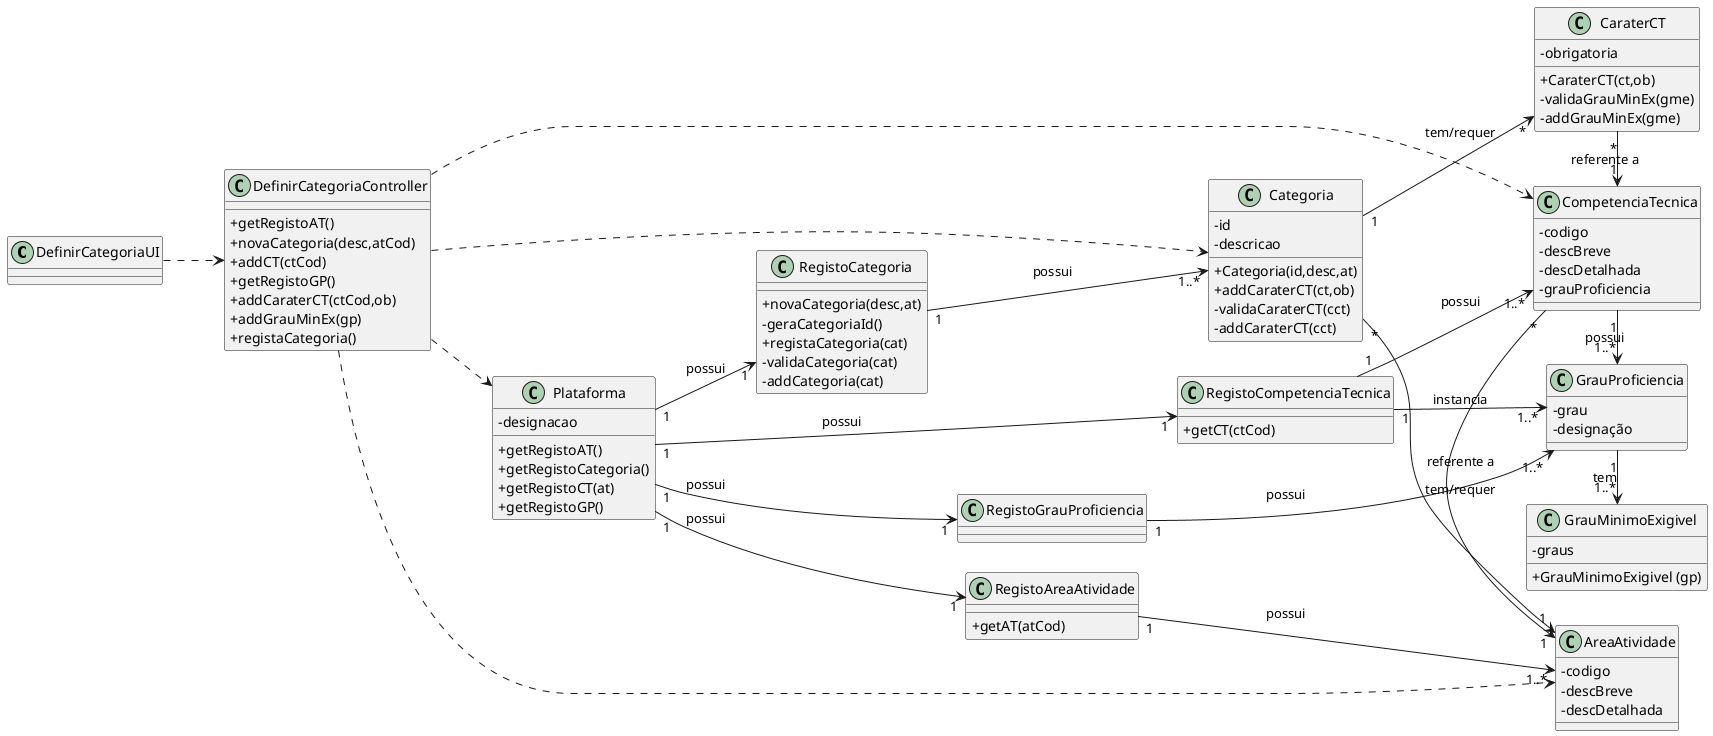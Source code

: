 @startuml
skinparam classAttributeIconSize 0
left to right direction
class DefinirCategoriaUI {
}

class DefinirCategoriaController {
  +getRegistoAT()
  +novaCategoria(desc,atCod)
  +addCT(ctCod)
  +getRegistoGP()
  +addCaraterCT(ctCod,ob)
  +addGrauMinEx(gp)
  +registaCategoria()
}

class Plataforma {
  -designacao
  +getRegistoAT()
  +getRegistoCategoria()
  +getRegistoCT(at)
  +getRegistoGP()
}

class CompetenciaTecnica {
  -codigo
  -descBreve
  -descDetalhada
  -grauProficiencia
}

class CaraterCT {
  -obrigatoria
  +CaraterCT(ct,ob)
  -validaGrauMinEx(gme)
  -addGrauMinEx(gme)
}


class Categoria {
  -id
  -descricao
  +Categoria(id,desc,at)
  +addCaraterCT(ct,ob)
  -validaCaraterCT(cct)
  -addCaraterCT(cct)
}

class AreaAtividade {
  -codigo
  -descBreve
  -descDetalhada
}

class RegistoAreaAtividade {
   +getAT(atCod)
}

class RegistoCompetenciaTecnica {
   +getCT(ctCod)
}

class RegistoGrauProficiencia {
}

class RegistoCategoria {
   +novaCategoria(desc,at)
   -geraCategoriaId()
   +registaCategoria(cat)
   -validaCategoria(cat)
   -addCategoria(cat)
   
}

class GrauProficiencia {
   -grau
   -designação
}

class GrauMinimoExigivel {
   -graus
   +GrauMinimoExigivel (gp)
}



DefinirCategoriaUI ..> DefinirCategoriaController
DefinirCategoriaController ..> Plataforma
DefinirCategoriaController ..> AreaAtividade
DefinirCategoriaController ..> CompetenciaTecnica
DefinirCategoriaController ..> Categoria
Plataforma "1" --> "1" RegistoCategoria : possui
Plataforma "1" --> "1" RegistoAreaAtividade : possui
Plataforma "1" --> "1" RegistoCompetenciaTecnica : possui
Plataforma "1" --> "1" RegistoGrauProficiencia : possui
RegistoCategoria "1" --> "1..*" Categoria : possui
RegistoAreaAtividade "1" --> "1..*" AreaAtividade : possui
RegistoGrauProficiencia "1" --> "1..*" GrauProficiencia : possui
RegistoCompetenciaTecnica "1" --> "1..*" CompetenciaTecnica : possui
CompetenciaTecnica "*" -> "1" AreaAtividade : referente a
Categoria "*" --> "1" AreaAtividade : tem/requer
Categoria "1" --> "*" CaraterCT : tem/requer
CaraterCT "*" -> "1" CompetenciaTecnica : referente a
CompetenciaTecnica "1" -> "1..*" GrauProficiencia : possui
RegistoCompetenciaTecnica "1" -> "1..*" GrauProficiencia : instancia
GrauProficiencia "1" -> "1..*" GrauMinimoExigivel : tem
@enduml